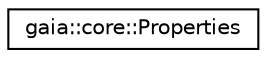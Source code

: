 digraph G
{
  edge [fontname="Helvetica",fontsize="10",labelfontname="Helvetica",labelfontsize="10"];
  node [fontname="Helvetica",fontsize="10",shape=record];
  rankdir=LR;
  Node1 [label="gaia::core::Properties",height=0.2,width=0.4,color="black", fillcolor="white", style="filled",URL="$d4/da4/classgaia_1_1core_1_1_properties.html",tooltip="A structure describing general information about a display, such as its size, density, and font scaling."];
}
